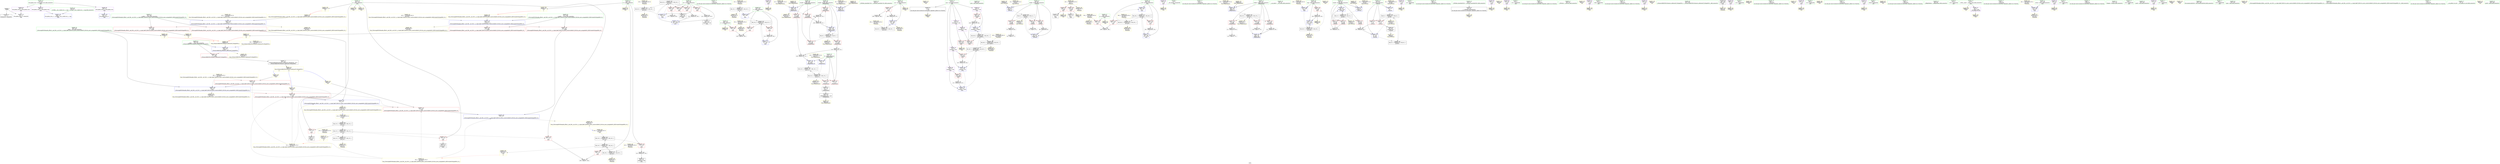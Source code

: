 digraph "SVFG" {
	label="SVFG";

	Node0x563b959c5800 [shape=record,color=grey,label="{NodeID: 0\nNullPtr}"];
	Node0x563b959c5800 -> Node0x563b959e9190[style=solid];
	Node0x563b959c5800 -> Node0x563b959eeab0[style=solid];
	Node0x563b95a0c360 [shape=record,color=yellow,style=double,label="{NodeID: 346\nRETMU(44V_2)\npts\{308 \}\nFun[_ZSt4swapIiENSt9enable_ifIXsr6__and_ISt6__not_ISt15__is_tuple_likeIT_EESt21is_move_constructibleIS3_ESt18is_move_assignableIS3_EEE5valueEvE4typeERS3_SC_]}"];
	Node0x563b959f6620 [shape=record,color=grey,label="{NodeID: 263\n237 = cmp(236, 238, )\n}"];
	Node0x563b959f0270 [shape=record,color=blue,label="{NodeID: 180\n309\<--317\n__tmp\<--\n_ZSt4swapIiENSt9enable_ifIXsr6__and_ISt6__not_ISt15__is_tuple_likeIT_EESt21is_move_constructibleIS3_ESt18is_move_assignableIS3_EEE5valueEvE4typeERS3_SC_\n}"];
	Node0x563b959f0270 -> Node0x563b959ee640[style=dashed];
	Node0x563b959f0270 -> Node0x563b959ee710[style=dashed];
	Node0x563b959f0270 -> Node0x563b95a0c1a0[style=dashed];
	Node0x563b959e74c0 [shape=record,color=purple,label="{NodeID: 97\n346\<--31\nllvm.global_ctors_1\<--llvm.global_ctors\nGlob }"];
	Node0x563b959e74c0 -> Node0x563b959ee9b0[style=solid];
	Node0x563b959e5460 [shape=record,color=green,label="{NodeID: 14\n72\<--1\n\<--dummyObj\nCan only get source location for instruction, argument, global var or function.}"];
	Node0x563b95a01be0 [shape=record,color=black,label="{NodeID: 277\nMR_32V_2 = PHI(MR_32V_4, MR_32V_1, )\npts\{162 \}\n}"];
	Node0x563b95a01be0 -> Node0x563b959ef8b0[style=dashed];
	Node0x563b95a01be0 -> Node0x563b95a0b850[style=dashed];
	Node0x563b959eaed0 [shape=record,color=yellow,style=double,label="{NodeID: 194\nAPARM(284)\nCS[]}"];
	Node0x563b959e8080 [shape=record,color=red,label="{NodeID: 111\n135\<--104\n\<--B.addr\n_Z6BigModxxx\n}"];
	Node0x563b959e8080 -> Node0x563b959f6020[style=solid];
	Node0x563b959e6260 [shape=record,color=green,label="{NodeID: 28\n40\<--41\n_ZNSt8ios_base4InitC1Ev\<--_ZNSt8ios_base4InitC1Ev_field_insensitive\n}"];
	Node0x563b95a065e0 [shape=record,color=black,label="{NodeID: 291\nMR_24V_3 = PHI(MR_24V_5, MR_24V_2, )\npts\{154 \}\n}"];
	Node0x563b95a065e0 -> Node0x563b959ed390[style=dashed];
	Node0x563b95a065e0 -> Node0x563b95a00ce0[style=dashed];
	Node0x563b95a065e0 -> Node0x563b95a048e0[style=dashed];
	Node0x563b95a065e0 -> Node0x563b95a0c5a0[style=dashed];
	Node0x563b959eba30 [shape=record,color=yellow,style=double,label="{NodeID: 208\nAPARM(151)\nCS[]|{<s0>9}}"];
	Node0x563b959eba30:s0 -> Node0x563b959f3ea0[style=solid,color=red];
	Node0x563b959ed530 [shape=record,color=red,label="{NodeID: 125\n185\<--155\n\<--cas\nmain\n}"];
	Node0x563b959ed530 -> Node0x563b959f5ba0[style=solid];
	Node0x563b959ed530 -> Node0x563b959ec020[style=solid];
	Node0x563b959e6ee0 [shape=record,color=green,label="{NodeID: 42\n149\<--150\nn\<--n_field_insensitive\nmain\n}"];
	Node0x563b959e6ee0 -> Node0x563b959ed050[style=solid];
	Node0x563b959e6ee0 -> Node0x563b959eb6f0[style=solid];
	Node0x563b95a093f0 [shape=record,color=yellow,style=double,label="{NodeID: 305\n24V_1 = ENCHI(MR_24V_0)\npts\{154 \}\nFun[main]}"];
	Node0x563b95a093f0 -> Node0x563b95a00ce0[style=dashed];
	Node0x563b959f33f0 [shape=record,color=yellow,style=double,label="{NodeID: 222\nARet(181)\nCS[]}"];
	Node0x563b959ee090 [shape=record,color=red,label="{NodeID: 139\n248\<--247\n\<--arrayidx17\nmain\n}"];
	Node0x563b959ee090 -> Node0x563b959f4820[style=solid];
	Node0x563b959e8b50 [shape=record,color=green,label="{NodeID: 56\n286\<--287\nputs\<--puts_field_insensitive\n}"];
	Node0x563b95a0a0c0 [shape=record,color=yellow,style=double,label="{NodeID: 319\n46V_1 = ENCHI(MR_46V_0)\npts\{310 \}\nFun[_ZSt4swapIiENSt9enable_ifIXsr6__and_ISt6__not_ISt15__is_tuple_likeIT_EESt21is_move_constructibleIS3_ESt18is_move_assignableIS3_EEE5valueEvE4typeERS3_SC_]}"];
	Node0x563b95a0a0c0 -> Node0x563b959ee570[style=dashed];
	Node0x563b95a0a0c0 -> Node0x563b959f0270[style=dashed];
	Node0x563b959f3de0 [shape=record,color=yellow,style=double,label="{NodeID: 236\nFPARM(62)\nFun[_Z3Powxx]}"];
	Node0x563b959f3de0 -> Node0x563b959eec80[style=solid];
	Node0x563b959eec80 [shape=record,color=blue,label="{NodeID: 153\n65\<--62\nP.addr\<--P\n_Z3Powxx\n}"];
	Node0x563b959eec80 -> Node0x563b95a05af0[style=dashed];
	Node0x563b959e97d0 [shape=record,color=black,label="{NodeID: 70\n172\<--169\ncall\<--\nmain\n}"];
	Node0x563b95a0b770 [shape=record,color=yellow,style=double,label="{NodeID: 333\nRETMU(30V_1)\npts\{160 \}\nFun[main]}"];
	Node0x563b959f52a0 [shape=record,color=grey,label="{NodeID: 250\n227 = Binary(226, 187, )\n}"];
	Node0x563b959f52a0 -> Node0x563b959efa50[style=solid];
	Node0x563b959ef7e0 [shape=record,color=blue,label="{NodeID: 167\n155\<--186\ncas\<--dec\nmain\n}"];
	Node0x563b959ef7e0 -> Node0x563b95a011e0[style=dashed];
	Node0x563b959ef7e0 -> Node0x563b95a0b5b0[style=dashed];
	Node0x563b959ea330 [shape=record,color=purple,label="{NodeID: 84\n170\<--11\n\<--.str\nmain\n}"];
	Node0x563b959ea330 -> Node0x563b959eafa0[style=solid];
	Node0x563b959db510 [shape=record,color=green,label="{NodeID: 1\n7\<--1\n__dso_handle\<--dummyObj\nGlob }"];
	Node0x563b95a0c440 [shape=record,color=yellow,style=double,label="{NodeID: 347\nCSMU(22V_3)\npts\{152 \}\nCS[]|{<s0>9}}"];
	Node0x563b95a0c440:s0 -> Node0x563b95a09fe0[style=dashed,color=red];
	Node0x563b959f67a0 [shape=record,color=grey,label="{NodeID: 264\n75 = cmp(74, 76, )\n}"];
	Node0x563b959f0340 [shape=record,color=blue,label="{NodeID: 181\n322\<--321\n\<--\n_ZSt4swapIiENSt9enable_ifIXsr6__and_ISt6__not_ISt15__is_tuple_likeIT_EESt21is_move_constructibleIS3_ESt18is_move_assignableIS3_EEE5valueEvE4typeERS3_SC_\n}"];
	Node0x563b959f0340 -> Node0x563b959ee710[style=dashed];
	Node0x563b959f0340 -> Node0x563b95a0bfb0[style=dashed];
	Node0x563b959e75c0 [shape=record,color=purple,label="{NodeID: 98\n347\<--31\nllvm.global_ctors_2\<--llvm.global_ctors\nGlob }"];
	Node0x563b959e75c0 -> Node0x563b959eeab0[style=solid];
	Node0x563b959e5560 [shape=record,color=green,label="{NodeID: 15\n76\<--1\n\<--dummyObj\nCan only get source location for instruction, argument, global var or function.}"];
	Node0x563b95a020e0 [shape=record,color=black,label="{NodeID: 278\nMR_34V_2 = PHI(MR_34V_4, MR_34V_1, )\npts\{164 \}\n}"];
	Node0x563b95a020e0 -> Node0x563b959efbf0[style=dashed];
	Node0x563b95a020e0 -> Node0x563b95a0b930[style=dashed];
	Node0x563b959eafa0 [shape=record,color=yellow,style=double,label="{NodeID: 195\nAPARM(170)\nCS[]}"];
	Node0x563b959e8150 [shape=record,color=red,label="{NodeID: 112\n117\<--106\n\<--P.addr\n_Z6BigModxxx\n}"];
	Node0x563b959e8150 -> Node0x563b959f6920[style=solid];
	Node0x563b959e6360 [shape=record,color=green,label="{NodeID: 29\n46\<--47\n__cxa_atexit\<--__cxa_atexit_field_insensitive\n}"];
	Node0x563b95a06ae0 [shape=record,color=black,label="{NodeID: 292\nMR_32V_4 = PHI(MR_32V_5, MR_32V_3, )\npts\{162 \}\n}"];
	Node0x563b95a06ae0 -> Node0x563b959ed7a0[style=dashed];
	Node0x563b95a06ae0 -> Node0x563b959ed870[style=dashed];
	Node0x563b95a06ae0 -> Node0x563b959efb20[style=dashed];
	Node0x563b95a06ae0 -> Node0x563b95a01be0[style=dashed];
	Node0x563b959ebb00 [shape=record,color=yellow,style=double,label="{NodeID: 209\nAPARM(153)\nCS[]|{<s0>9}}"];
	Node0x563b959ebb00:s0 -> Node0x563b959f3f60[style=solid,color=red];
	Node0x563b959ed600 [shape=record,color=red,label="{NodeID: 126\n258\<--157\n\<--loop\nmain\n}"];
	Node0x563b959ed600 -> Node0x563b959f6320[style=solid];
	Node0x563b959e6fb0 [shape=record,color=green,label="{NodeID: 43\n151\<--152\na\<--a_field_insensitive\nmain\n}"];
	Node0x563b959e6fb0 -> Node0x563b959ed120[style=solid];
	Node0x563b959e6fb0 -> Node0x563b959ed1f0[style=solid];
	Node0x563b959e6fb0 -> Node0x563b959ed2c0[style=solid];
	Node0x563b959e6fb0 -> Node0x563b959eb890[style=solid];
	Node0x563b959e6fb0 -> Node0x563b959eba30[style=solid];
	Node0x563b959e6fb0 -> Node0x563b959f2f00[style=solid];
	Node0x563b95a094d0 [shape=record,color=yellow,style=double,label="{NodeID: 306\n26V_1 = ENCHI(MR_26V_0)\npts\{156 \}\nFun[main]}"];
	Node0x563b95a094d0 -> Node0x563b95a011e0[style=dashed];
	Node0x563b959f3480 [shape=record,color=yellow,style=double,label="{NodeID: 223\nARet(198)\nCS[]}"];
	Node0x563b959ee160 [shape=record,color=red,label="{NodeID: 140\n276\<--275\n\<--arrayidx31\nmain\n}"];
	Node0x563b959ee160 -> Node0x563b959eae00[style=solid];
	Node0x563b959e8c50 [shape=record,color=green,label="{NodeID: 57\n305\<--306\n__a.addr\<--__a.addr_field_insensitive\n_ZSt4swapIiENSt9enable_ifIXsr6__and_ISt6__not_ISt15__is_tuple_likeIT_EESt21is_move_constructibleIS3_ESt18is_move_assignableIS3_EEE5valueEvE4typeERS3_SC_\n}"];
	Node0x563b959e8c50 -> Node0x563b959ee230[style=solid];
	Node0x563b959e8c50 -> Node0x563b959ee300[style=solid];
	Node0x563b959e8c50 -> Node0x563b959f00d0[style=solid];
	Node0x563b95a0a1a0 [shape=record,color=yellow,style=double,label="{NodeID: 320\n42V_1 = ENCHI(MR_42V_0)\npts\{306 \}\nFun[_ZSt4swapIiENSt9enable_ifIXsr6__and_ISt6__not_ISt15__is_tuple_likeIT_EESt21is_move_constructibleIS3_ESt18is_move_assignableIS3_EEE5valueEvE4typeERS3_SC_]}"];
	Node0x563b95a0a1a0 -> Node0x563b959f00d0[style=dashed];
	Node0x563b959f3ea0 [shape=record,color=yellow,style=double,label="{NodeID: 237\nFPARM(303)\nFun[_ZSt4swapIiENSt9enable_ifIXsr6__and_ISt6__not_ISt15__is_tuple_likeIT_EESt21is_move_constructibleIS3_ESt18is_move_assignableIS3_EEE5valueEvE4typeERS3_SC_]}"];
	Node0x563b959f3ea0 -> Node0x563b959f00d0[style=solid];
	Node0x563b959eed50 [shape=record,color=blue,label="{NodeID: 154\n67\<--72\nR\<--\n_Z3Powxx\n}"];
	Node0x563b959eed50 -> Node0x563b95a05be0[style=dashed];
	Node0x563b959e98a0 [shape=record,color=black,label="{NodeID: 71\n178\<--175\ncall1\<--\nmain\n}"];
	Node0x563b95a0b850 [shape=record,color=yellow,style=double,label="{NodeID: 334\nRETMU(32V_2)\npts\{162 \}\nFun[main]}"];
	Node0x563b959f5420 [shape=record,color=grey,label="{NodeID: 251\n121 = Binary(120, 80, )\n}"];
	Node0x563b959f5420 -> Node0x563b959ebd20[style=solid];
	Node0x563b959ef8b0 [shape=record,color=blue,label="{NodeID: 168\n161\<--168\ni\<--\nmain\n}"];
	Node0x563b959ef8b0 -> Node0x563b95a06ae0[style=dashed];
	Node0x563b959ea400 [shape=record,color=purple,label="{NodeID: 85\n171\<--13\n\<--.str.1\nmain\n}"];
	Node0x563b959ea400 -> Node0x563b959eb070[style=solid];
	Node0x563b959d39d0 [shape=record,color=green,label="{NodeID: 2\n11\<--1\n.str\<--dummyObj\nGlob }"];
	Node0x563b95a0c5a0 [shape=record,color=yellow,style=double,label="{NodeID: 348\nCSMU(24V_3)\npts\{154 \}\nCS[]|{<s0>9}}"];
	Node0x563b95a0c5a0:s0 -> Node0x563b95a09ed0[style=dashed,color=red];
	Node0x563b959f6920 [shape=record,color=grey,label="{NodeID: 265\n118 = cmp(117, 76, )\n}"];
	Node0x563b959f0410 [shape=record,color=blue,label="{NodeID: 182\n326\<--325\n\<--\n_ZSt4swapIiENSt9enable_ifIXsr6__and_ISt6__not_ISt15__is_tuple_likeIT_EESt21is_move_constructibleIS3_ESt18is_move_assignableIS3_EEE5valueEvE4typeERS3_SC_\n}"];
	Node0x563b959f0410 -> Node0x563b95a0c0c0[style=dashed];
	Node0x563b959e76c0 [shape=record,color=red,label="{NodeID: 99\n169\<--15\n\<--stdin\nmain\n}"];
	Node0x563b959e76c0 -> Node0x563b959e97d0[style=solid];
	Node0x563b959e76c0 -> Node0x563b959eb140[style=solid];
	Node0x563b959e5660 [shape=record,color=green,label="{NodeID: 16\n80\<--1\n\<--dummyObj\nCan only get source location for instruction, argument, global var or function.}"];
	Node0x563b95a025e0 [shape=record,color=black,label="{NodeID: 279\nMR_36V_2 = PHI(MR_36V_4, MR_36V_1, )\npts\{166 \}\n}"];
	Node0x563b95a025e0 -> Node0x563b959eff30[style=dashed];
	Node0x563b95a025e0 -> Node0x563b95a0ba10[style=dashed];
	Node0x563b959eb070 [shape=record,color=yellow,style=double,label="{NodeID: 196\nAPARM(171)\nCS[]}"];
	Node0x563b959e8220 [shape=record,color=red,label="{NodeID: 113\n120\<--106\n\<--P.addr\n_Z6BigModxxx\n}"];
	Node0x563b959e8220 -> Node0x563b959f5420[style=solid];
	Node0x563b959e6460 [shape=record,color=green,label="{NodeID: 30\n45\<--51\n_ZNSt8ios_base4InitD1Ev\<--_ZNSt8ios_base4InitD1Ev_field_insensitive\n}"];
	Node0x563b959e6460 -> Node0x563b959e9390[style=solid];
	Node0x563b95a06fe0 [shape=record,color=black,label="{NodeID: 293\nMR_38V_3 = PHI(MR_38V_5, MR_38V_2, )\npts\{100000 \}\n}"];
	Node0x563b95a06fe0 -> Node0x563b959ede20[style=dashed];
	Node0x563b95a06fe0 -> Node0x563b959ef980[style=dashed];
	Node0x563b95a06fe0 -> Node0x563b95a039e0[style=dashed];
	Node0x563b959ebbd0 [shape=record,color=yellow,style=double,label="{NodeID: 210\nAPARM(256)\nCS[]}"];
	Node0x563b959ed6d0 [shape=record,color=red,label="{NodeID: 127\n268\<--159\n\<--q\nmain\n}"];
	Node0x563b959ed6d0 -> Node0x563b959ec320[style=solid];
	Node0x563b959e7080 [shape=record,color=green,label="{NodeID: 44\n153\<--154\nb\<--b_field_insensitive\nmain\n}"];
	Node0x563b959e7080 -> Node0x563b959ed390[style=solid];
	Node0x563b959e7080 -> Node0x563b959ed460[style=solid];
	Node0x563b959e7080 -> Node0x563b959eb960[style=solid];
	Node0x563b959e7080 -> Node0x563b959ebb00[style=solid];
	Node0x563b95a095b0 [shape=record,color=yellow,style=double,label="{NodeID: 307\n28V_1 = ENCHI(MR_28V_0)\npts\{158 \}\nFun[main]}"];
	Node0x563b95a095b0 -> Node0x563b959ef710[style=dashed];
	Node0x563b959f3510 [shape=record,color=yellow,style=double,label="{NodeID: 224\nARet(206)\nCS[]}"];
	Node0x563b959ee230 [shape=record,color=red,label="{NodeID: 141\n313\<--305\n\<--__a.addr\n_ZSt4swapIiENSt9enable_ifIXsr6__and_ISt6__not_ISt15__is_tuple_likeIT_EESt21is_move_constructibleIS3_ESt18is_move_assignableIS3_EEE5valueEvE4typeERS3_SC_\n}"];
	Node0x563b959ee230 -> Node0x563b959f2fd0[style=solid];
	Node0x563b959e8d20 [shape=record,color=green,label="{NodeID: 58\n307\<--308\n__b.addr\<--__b.addr_field_insensitive\n_ZSt4swapIiENSt9enable_ifIXsr6__and_ISt6__not_ISt15__is_tuple_likeIT_EESt21is_move_constructibleIS3_ESt18is_move_assignableIS3_EEE5valueEvE4typeERS3_SC_\n}"];
	Node0x563b959e8d20 -> Node0x563b959ee3d0[style=solid];
	Node0x563b959e8d20 -> Node0x563b959ee4a0[style=solid];
	Node0x563b959e8d20 -> Node0x563b959f01a0[style=solid];
	Node0x563b95a0a280 [shape=record,color=yellow,style=double,label="{NodeID: 321\n44V_1 = ENCHI(MR_44V_0)\npts\{308 \}\nFun[_ZSt4swapIiENSt9enable_ifIXsr6__and_ISt6__not_ISt15__is_tuple_likeIT_EESt21is_move_constructibleIS3_ESt18is_move_assignableIS3_EEE5valueEvE4typeERS3_SC_]}"];
	Node0x563b95a0a280 -> Node0x563b959f01a0[style=dashed];
	Node0x563b959f3f60 [shape=record,color=yellow,style=double,label="{NodeID: 238\nFPARM(304)\nFun[_ZSt4swapIiENSt9enable_ifIXsr6__and_ISt6__not_ISt15__is_tuple_likeIT_EESt21is_move_constructibleIS3_ESt18is_move_assignableIS3_EEE5valueEvE4typeERS3_SC_]}"];
	Node0x563b959f3f60 -> Node0x563b959f01a0[style=solid];
	Node0x563b959eee20 [shape=record,color=blue,label="{NodeID: 155\n67\<--85\nR\<--mul\n_Z3Powxx\n}"];
	Node0x563b959eee20 -> Node0x563b95a03ee0[style=dashed];
	Node0x563b959e9970 [shape=record,color=black,label="{NodeID: 72\n216\<--215\nidxprom\<--\nmain\n}"];
	Node0x563b95a0b930 [shape=record,color=yellow,style=double,label="{NodeID: 335\nRETMU(34V_2)\npts\{164 \}\nFun[main]}"];
	Node0x563b959f55a0 [shape=record,color=grey,label="{NodeID: 252\n89 = Binary(88, 80, )\n}"];
	Node0x563b959f55a0 -> Node0x563b959eeef0[style=solid];
	Node0x563b959ef980 [shape=record,color=blue,label="{NodeID: 169\n217\<--219\narrayidx\<--inc\nmain\n}"];
	Node0x563b959ef980 -> Node0x563b959edef0[style=dashed];
	Node0x563b959ef980 -> Node0x563b959efa50[style=dashed];
	Node0x563b959ea4d0 [shape=record,color=purple,label="{NodeID: 86\n176\<--16\n\<--.str.2\nmain\n}"];
	Node0x563b959ea4d0 -> Node0x563b959eb210[style=solid];
	Node0x563b959d4680 [shape=record,color=green,label="{NodeID: 3\n13\<--1\n.str.1\<--dummyObj\nGlob }"];
	Node0x563b95a0c680 [shape=record,color=yellow,style=double,label="{NodeID: 349\n22V_4 = CSCHI(MR_22V_3)\npts\{152 \}\nCS[]}"];
	Node0x563b95a0c680 -> Node0x563b95a043e0[style=dashed];
	Node0x563b959ebd20 [shape=record,color=grey,label="{NodeID: 266\n122 = cmp(121, 72, )\n}"];
	Node0x563b959f04e0 [shape=record,color=blue,label="{NodeID: 183\n336\<--335\n__t.addr\<--__t\n_ZSt4moveIRiEONSt16remove_referenceIT_E4typeEOS2_\n}"];
	Node0x563b959f04e0 -> Node0x563b959ee7e0[style=dashed];
	Node0x563b959f04e0 -> Node0x563b95a0bbd0[style=dashed];
	Node0x563b959e7790 [shape=record,color=red,label="{NodeID: 100\n175\<--20\n\<--stdout\nmain\n}"];
	Node0x563b959e7790 -> Node0x563b959e98a0[style=solid];
	Node0x563b959e7790 -> Node0x563b959eb3b0[style=solid];
	Node0x563b959e5760 [shape=record,color=green,label="{NodeID: 17\n168\<--1\n\<--dummyObj\nCan only get source location for instruction, argument, global var or function.}"];
	Node0x563b95a02ae0 [shape=record,color=black,label="{NodeID: 280\nMR_38V_2 = PHI(MR_38V_6, MR_38V_1, )\npts\{100000 \}\n}"];
	Node0x563b95a02ae0 -> Node0x563b95a06fe0[style=dashed];
	Node0x563b95a02ae0 -> Node0x563b95a0baf0[style=dashed];
	Node0x563b959eb140 [shape=record,color=yellow,style=double,label="{NodeID: 197\nAPARM(169)\nCS[]}"];
	Node0x563b959e82f0 [shape=record,color=red,label="{NodeID: 114\n131\<--106\n\<--P.addr\n_Z6BigModxxx\n}"];
	Node0x563b959e82f0 -> Node0x563b959f5ea0[style=solid];
	Node0x563b959e6560 [shape=record,color=green,label="{NodeID: 31\n58\<--59\n_Z3Powxx\<--_Z3Powxx_field_insensitive\n}"];
	Node0x563b95a074e0 [shape=record,color=black,label="{NodeID: 294\nMR_10V_3 = PHI(MR_10V_4, MR_10V_2, )\npts\{107 \}\n}"];
	Node0x563b95a074e0 -> Node0x563b959e8150[style=dashed];
	Node0x563b95a074e0 -> Node0x563b959e8220[style=dashed];
	Node0x563b95a074e0 -> Node0x563b959e82f0[style=dashed];
	Node0x563b95a074e0 -> Node0x563b959ef4a0[style=dashed];
	Node0x563b95a074e0 -> Node0x563b95a0ae80[style=dashed];
	Node0x563b959f2c00 [shape=record,color=yellow,style=double,label="{NodeID: 211\nAPARM(159)\nCS[]}"];
	Node0x563b959ed7a0 [shape=record,color=red,label="{NodeID: 128\n201\<--161\n\<--i\nmain\n}"];
	Node0x563b959ed7a0 -> Node0x563b959ec1a0[style=solid];
	Node0x563b959e7150 [shape=record,color=green,label="{NodeID: 45\n155\<--156\ncas\<--cas_field_insensitive\nmain\n}"];
	Node0x563b959e7150 -> Node0x563b959ed530[style=solid];
	Node0x563b959e7150 -> Node0x563b959ef7e0[style=solid];
	Node0x563b959e7150 -> Node0x563b959eb550[style=solid];
	Node0x563b95a09690 [shape=record,color=yellow,style=double,label="{NodeID: 308\n30V_1 = ENCHI(MR_30V_0)\npts\{160 \}\nFun[main]}"];
	Node0x563b95a09690 -> Node0x563b959ed6d0[style=dashed];
	Node0x563b95a09690 -> Node0x563b95a0b770[style=dashed];
	Node0x563b959f35a0 [shape=record,color=yellow,style=double,label="{NodeID: 225\nARet(257)\nCS[]}"];
	Node0x563b959ee300 [shape=record,color=red,label="{NodeID: 142\n322\<--305\n\<--__a.addr\n_ZSt4swapIiENSt9enable_ifIXsr6__and_ISt6__not_ISt15__is_tuple_likeIT_EESt21is_move_constructibleIS3_ESt18is_move_assignableIS3_EEE5valueEvE4typeERS3_SC_\n}"];
	Node0x563b959ee300 -> Node0x563b959f0340[style=solid];
	Node0x563b959e8df0 [shape=record,color=green,label="{NodeID: 59\n309\<--310\n__tmp\<--__tmp_field_insensitive\n_ZSt4swapIiENSt9enable_ifIXsr6__and_ISt6__not_ISt15__is_tuple_likeIT_EESt21is_move_constructibleIS3_ESt18is_move_assignableIS3_EEE5valueEvE4typeERS3_SC_\n}"];
	Node0x563b959e8df0 -> Node0x563b959f0270[style=solid];
	Node0x563b959e8df0 -> Node0x563b959f3170[style=solid];
	Node0x563b95a0a360 [shape=record,color=yellow,style=double,label="{NodeID: 322\nRETMU(8V_3)\npts\{105 \}\nFun[_Z6BigModxxx]}"];
	Node0x563b959f4020 [shape=record,color=yellow,style=double,label="{NodeID: 239\nFRet(100)\nFun[_Z6BigModxxx]}"];
	Node0x563b959eeef0 [shape=record,color=blue,label="{NodeID: 156\n65\<--89\nP.addr\<--div\n_Z3Powxx\n}"];
	Node0x563b959eeef0 -> Node0x563b95a05af0[style=dashed];
	Node0x563b959e9a40 [shape=record,color=black,label="{NodeID: 73\n224\<--223\nidxprom6\<--add\nmain\n}"];
	Node0x563b95a0ba10 [shape=record,color=yellow,style=double,label="{NodeID: 336\nRETMU(36V_2)\npts\{166 \}\nFun[main]}"];
	Node0x563b959f5720 [shape=record,color=grey,label="{NodeID: 253\n93 = Binary(91, 92, )\n}"];
	Node0x563b959f5720 -> Node0x563b959eefc0[style=solid];
	Node0x563b959efa50 [shape=record,color=blue,label="{NodeID: 170\n225\<--227\narrayidx7\<--dec8\nmain\n}"];
	Node0x563b959efa50 -> Node0x563b95a06fe0[style=dashed];
	Node0x563b959ea5a0 [shape=record,color=purple,label="{NodeID: 87\n177\<--18\n\<--.str.3\nmain\n}"];
	Node0x563b959ea5a0 -> Node0x563b959eb2e0[style=solid];
	Node0x563b959d4710 [shape=record,color=green,label="{NodeID: 4\n15\<--1\nstdin\<--dummyObj\nGlob }"];
	Node0x563b95a0c7e0 [shape=record,color=yellow,style=double,label="{NodeID: 350\n24V_4 = CSCHI(MR_24V_3)\npts\{154 \}\nCS[]}"];
	Node0x563b95a0c7e0 -> Node0x563b95a048e0[style=dashed];
	Node0x563b959ebea0 [shape=record,color=grey,label="{NodeID: 267\n81 = cmp(79, 72, )\n}"];
	Node0x563b959f05b0 [shape=record,color=yellow,style=double,label="{NodeID: 184\nAPARM(9)\nCS[]}"];
	Node0x563b959e7860 [shape=record,color=red,label="{NodeID: 101\n84\<--63\n\<--B.addr\n_Z3Powxx\n}"];
	Node0x563b959e7860 -> Node0x563b959f58a0[style=solid];
	Node0x563b959e5860 [shape=record,color=green,label="{NodeID: 18\n187\<--1\n\<--dummyObj\nCan only get source location for instruction, argument, global var or function.}"];
	Node0x563b95a02fe0 [shape=record,color=black,label="{NodeID: 281\nMR_14V_5 = PHI(MR_14V_4, MR_14V_3, )\npts\{111 \}\n}"];
	Node0x563b95a02fe0 -> Node0x563b95a079e0[style=dashed];
	Node0x563b959eb210 [shape=record,color=yellow,style=double,label="{NodeID: 198\nAPARM(176)\nCS[]}"];
	Node0x563b959ecd10 [shape=record,color=red,label="{NodeID: 115\n127\<--108\n\<--M.addr\n_Z6BigModxxx\n}"];
	Node0x563b959ecd10 -> Node0x563b959f61a0[style=solid];
	Node0x563b959e6660 [shape=record,color=green,label="{NodeID: 32\n63\<--64\nB.addr\<--B.addr_field_insensitive\n_Z3Powxx\n}"];
	Node0x563b959e6660 -> Node0x563b959e7860[style=solid];
	Node0x563b959e6660 -> Node0x563b959e7930[style=solid];
	Node0x563b959e6660 -> Node0x563b959e7a00[style=solid];
	Node0x563b959e6660 -> Node0x563b959eebb0[style=solid];
	Node0x563b959e6660 -> Node0x563b959eefc0[style=solid];
	Node0x563b95a079e0 [shape=record,color=black,label="{NodeID: 295\nMR_14V_3 = PHI(MR_14V_5, MR_14V_2, )\npts\{111 \}\n}"];
	Node0x563b95a079e0 -> Node0x563b959eceb0[style=dashed];
	Node0x563b95a079e0 -> Node0x563b959ecf80[style=dashed];
	Node0x563b95a079e0 -> Node0x563b959ef3d0[style=dashed];
	Node0x563b95a079e0 -> Node0x563b95a02fe0[style=dashed];
	Node0x563b95a079e0 -> Node0x563b95a0b040[style=dashed];
	Node0x563b959f2c90 [shape=record,color=yellow,style=double,label="{NodeID: 212\nAPARM(261)\nCS[]}"];
	Node0x563b959ed870 [shape=record,color=red,label="{NodeID: 129\n230\<--161\n\<--i\nmain\n}"];
	Node0x563b959ed870 -> Node0x563b959f5120[style=solid];
	Node0x563b959e7220 [shape=record,color=green,label="{NodeID: 46\n157\<--158\nloop\<--loop_field_insensitive\nmain\n}"];
	Node0x563b959e7220 -> Node0x563b959ed600[style=solid];
	Node0x563b959e7220 -> Node0x563b959ef710[style=solid];
	Node0x563b959e7220 -> Node0x563b959efe60[style=solid];
	Node0x563b95a09770 [shape=record,color=yellow,style=double,label="{NodeID: 309\n32V_1 = ENCHI(MR_32V_0)\npts\{162 \}\nFun[main]}"];
	Node0x563b95a09770 -> Node0x563b95a01be0[style=dashed];
	Node0x563b959f3630 [shape=record,color=yellow,style=double,label="{NodeID: 226\nARet(262)\nCS[]}"];
	Node0x563b959ee3d0 [shape=record,color=red,label="{NodeID: 143\n319\<--307\n\<--__b.addr\n_ZSt4swapIiENSt9enable_ifIXsr6__and_ISt6__not_ISt15__is_tuple_likeIT_EESt21is_move_constructibleIS3_ESt18is_move_assignableIS3_EEE5valueEvE4typeERS3_SC_\n}"];
	Node0x563b959ee3d0 -> Node0x563b959f30a0[style=solid];
	Node0x563b959e8ec0 [shape=record,color=green,label="{NodeID: 60\n315\<--316\n_ZSt4moveIRiEONSt16remove_referenceIT_E4typeEOS2_\<--_ZSt4moveIRiEONSt16remove_referenceIT_E4typeEOS2__field_insensitive\n}"];
	Node0x563b95a0ae80 [shape=record,color=yellow,style=double,label="{NodeID: 323\nRETMU(10V_3)\npts\{107 \}\nFun[_Z6BigModxxx]}"];
	Node0x563b959f44f0 [shape=record,color=yellow,style=double,label="{NodeID: 240\nFRet(146)\nFun[main]}"];
	Node0x563b959eefc0 [shape=record,color=blue,label="{NodeID: 157\n63\<--93\nB.addr\<--mul2\n_Z3Powxx\n}"];
	Node0x563b959eefc0 -> Node0x563b95a04de0[style=dashed];
	Node0x563b959e9b10 [shape=record,color=black,label="{NodeID: 74\n242\<--241\nidxprom14\<--sub\nmain\n}"];
	Node0x563b95a0baf0 [shape=record,color=yellow,style=double,label="{NodeID: 337\nRETMU(38V_2)\npts\{100000 \}\nFun[main]}"];
	Node0x563b959f58a0 [shape=record,color=grey,label="{NodeID: 254\n85 = Binary(83, 84, )\n}"];
	Node0x563b959f58a0 -> Node0x563b959eee20[style=solid];
	Node0x563b959efb20 [shape=record,color=blue,label="{NodeID: 171\n161\<--231\ni\<--inc9\nmain\n}"];
	Node0x563b959efb20 -> Node0x563b95a06ae0[style=dashed];
	Node0x563b959ea670 [shape=record,color=purple,label="{NodeID: 88\n180\<--21\n\<--.str.4\nmain\n}"];
	Node0x563b959ea670 -> Node0x563b959eb480[style=solid];
	Node0x563b959d3c90 [shape=record,color=green,label="{NodeID: 5\n16\<--1\n.str.2\<--dummyObj\nGlob }"];
	Node0x563b959ec020 [shape=record,color=grey,label="{NodeID: 268\n189 = cmp(185, 168, )\n}"];
	Node0x563b959f0680 [shape=record,color=yellow,style=double,label="{NodeID: 185\nAPARM(192)\nCS[]}"];
	Node0x563b959e7930 [shape=record,color=red,label="{NodeID: 102\n91\<--63\n\<--B.addr\n_Z3Powxx\n}"];
	Node0x563b959e7930 -> Node0x563b959f5720[style=solid];
	Node0x563b959e5960 [shape=record,color=green,label="{NodeID: 19\n192\<--1\n\<--dummyObj\nCan only get source location for instruction, argument, global var or function.}"];
	Node0x563b95a034e0 [shape=record,color=black,label="{NodeID: 282\nMR_34V_4 = PHI(MR_34V_5, MR_34V_3, )\npts\{164 \}\n}"];
	Node0x563b95a034e0 -> Node0x563b959ed940[style=dashed];
	Node0x563b95a034e0 -> Node0x563b959eda10[style=dashed];
	Node0x563b95a034e0 -> Node0x563b959edae0[style=dashed];
	Node0x563b95a034e0 -> Node0x563b959edbb0[style=dashed];
	Node0x563b95a034e0 -> Node0x563b959efd90[style=dashed];
	Node0x563b95a034e0 -> Node0x563b95a020e0[style=dashed];
	Node0x563b959eb2e0 [shape=record,color=yellow,style=double,label="{NodeID: 199\nAPARM(177)\nCS[]}"];
	Node0x563b959ecde0 [shape=record,color=red,label="{NodeID: 116\n137\<--108\n\<--M.addr\n_Z6BigModxxx\n}"];
	Node0x563b959ecde0 -> Node0x563b959f64a0[style=solid];
	Node0x563b959e6730 [shape=record,color=green,label="{NodeID: 33\n65\<--66\nP.addr\<--P.addr_field_insensitive\n_Z3Powxx\n}"];
	Node0x563b959e6730 -> Node0x563b959e7ad0[style=solid];
	Node0x563b959e6730 -> Node0x563b959e7ba0[style=solid];
	Node0x563b959e6730 -> Node0x563b959e7c70[style=solid];
	Node0x563b959e6730 -> Node0x563b959eec80[style=solid];
	Node0x563b959e6730 -> Node0x563b959eeef0[style=solid];
	Node0x563b95a07ee0 [shape=record,color=black,label="{NodeID: 296\nMR_8V_3 = PHI(MR_8V_4, MR_8V_2, )\npts\{105 \}\n}"];
	Node0x563b95a07ee0 -> Node0x563b959e7ee0[style=dashed];
	Node0x563b95a07ee0 -> Node0x563b959e7fb0[style=dashed];
	Node0x563b95a07ee0 -> Node0x563b959e8080[style=dashed];
	Node0x563b95a07ee0 -> Node0x563b959ef570[style=dashed];
	Node0x563b95a07ee0 -> Node0x563b95a0a360[style=dashed];
	Node0x563b959f2d60 [shape=record,color=yellow,style=double,label="{NodeID: 213\nAPARM(259)\nCS[]}"];
	Node0x563b959ed940 [shape=record,color=red,label="{NodeID: 130\n236\<--163\n\<--i10\nmain\n}"];
	Node0x563b959ed940 -> Node0x563b959f6620[style=solid];
	Node0x563b959e72f0 [shape=record,color=green,label="{NodeID: 47\n159\<--160\nq\<--q_field_insensitive\nmain\n}"];
	Node0x563b959e72f0 -> Node0x563b959ed6d0[style=solid];
	Node0x563b959e72f0 -> Node0x563b959f2c00[style=solid];
	Node0x563b95a09850 [shape=record,color=yellow,style=double,label="{NodeID: 310\n34V_1 = ENCHI(MR_34V_0)\npts\{164 \}\nFun[main]}"];
	Node0x563b95a09850 -> Node0x563b95a020e0[style=dashed];
	Node0x563b959f36c0 [shape=record,color=yellow,style=double,label="{NodeID: 227\nARet(272)\nCS[]}"];
	Node0x563b959ee4a0 [shape=record,color=red,label="{NodeID: 144\n326\<--307\n\<--__b.addr\n_ZSt4swapIiENSt9enable_ifIXsr6__and_ISt6__not_ISt15__is_tuple_likeIT_EESt21is_move_constructibleIS3_ESt18is_move_assignableIS3_EEE5valueEvE4typeERS3_SC_\n}"];
	Node0x563b959ee4a0 -> Node0x563b959f0410[style=solid];
	Node0x563b959e8fc0 [shape=record,color=green,label="{NodeID: 61\n336\<--337\n__t.addr\<--__t.addr_field_insensitive\n_ZSt4moveIRiEONSt16remove_referenceIT_E4typeEOS2_\n}"];
	Node0x563b959e8fc0 -> Node0x563b959ee7e0[style=solid];
	Node0x563b959e8fc0 -> Node0x563b959f04e0[style=solid];
	Node0x563b95a0af60 [shape=record,color=yellow,style=double,label="{NodeID: 324\nRETMU(12V_2)\npts\{109 \}\nFun[_Z6BigModxxx]}"];
	Node0x563b959f4610 [shape=record,color=yellow,style=double,label="{NodeID: 241\nFRet(334)\nFun[_ZSt4moveIRiEONSt16remove_referenceIT_E4typeEOS2_]|{<s0>15|<s1>16|<s2>17}}"];
	Node0x563b959f4610:s0 -> Node0x563b959f3750[style=solid,color=blue];
	Node0x563b959f4610:s1 -> Node0x563b959f37e0[style=solid,color=blue];
	Node0x563b959f4610:s2 -> Node0x563b959f3870[style=solid,color=blue];
	Node0x563b959ef090 [shape=record,color=blue,label="{NodeID: 158\n104\<--101\nB.addr\<--B\n_Z6BigModxxx\n}"];
	Node0x563b959ef090 -> Node0x563b95a07ee0[style=dashed];
	Node0x563b959e9be0 [shape=record,color=black,label="{NodeID: 75\n246\<--245\nidxprom16\<--\nmain\n}"];
	Node0x563b95a0bbd0 [shape=record,color=yellow,style=double,label="{NodeID: 338\nRETMU(48V_2)\npts\{337 \}\nFun[_ZSt4moveIRiEONSt16remove_referenceIT_E4typeEOS2_]}"];
	Node0x563b959f5a20 [shape=record,color=grey,label="{NodeID: 255\n126 = Binary(124, 125, )\n}"];
	Node0x563b959f5a20 -> Node0x563b959f61a0[style=solid];
	Node0x563b959efbf0 [shape=record,color=blue,label="{NodeID: 172\n163\<--220\ni10\<--\nmain\n}"];
	Node0x563b959efbf0 -> Node0x563b95a034e0[style=dashed];
	Node0x563b959ea740 [shape=record,color=purple,label="{NodeID: 89\n197\<--21\n\<--.str.4\nmain\n}"];
	Node0x563b959ea740 -> Node0x563b959eb620[style=solid];
	Node0x563b959d3d20 [shape=record,color=green,label="{NodeID: 6\n18\<--1\n.str.3\<--dummyObj\nGlob }"];
	Node0x563b959ec1a0 [shape=record,color=grey,label="{NodeID: 269\n203 = cmp(201, 202, )\n}"];
	Node0x563b959f0750 [shape=record,color=yellow,style=double,label="{NodeID: 186\nAPARM(193)\nCS[]}"];
	Node0x563b959e7a00 [shape=record,color=red,label="{NodeID: 103\n92\<--63\n\<--B.addr\n_Z3Powxx\n}"];
	Node0x563b959e7a00 -> Node0x563b959f5720[style=solid];
	Node0x563b959e5a60 [shape=record,color=green,label="{NodeID: 20\n193\<--1\n\<--dummyObj\nCan only get source location for instruction, argument, global var or function.}"];
	Node0x563b95a039e0 [shape=record,color=black,label="{NodeID: 283\nMR_38V_6 = PHI(MR_38V_7, MR_38V_3, )\npts\{100000 \}\n}"];
	Node0x563b95a039e0 -> Node0x563b959edfc0[style=dashed];
	Node0x563b95a039e0 -> Node0x563b959ee090[style=dashed];
	Node0x563b95a039e0 -> Node0x563b959ee160[style=dashed];
	Node0x563b95a039e0 -> Node0x563b959efcc0[style=dashed];
	Node0x563b95a039e0 -> Node0x563b95a02ae0[style=dashed];
	Node0x563b959eb3b0 [shape=record,color=yellow,style=double,label="{NodeID: 200\nAPARM(175)\nCS[]}"];
	Node0x563b959eceb0 [shape=record,color=red,label="{NodeID: 117\n124\<--110\n\<--R\n_Z6BigModxxx\n}"];
	Node0x563b959eceb0 -> Node0x563b959f5a20[style=solid];
	Node0x563b959e6800 [shape=record,color=green,label="{NodeID: 34\n67\<--68\nR\<--R_field_insensitive\n_Z3Powxx\n}"];
	Node0x563b959e6800 -> Node0x563b959e7d40[style=solid];
	Node0x563b959e6800 -> Node0x563b959e7e10[style=solid];
	Node0x563b959e6800 -> Node0x563b959eed50[style=solid];
	Node0x563b959e6800 -> Node0x563b959eee20[style=solid];
	Node0x563b9580bfa0 [shape=record,color=yellow,style=double,label="{NodeID: 297\n8V_1 = ENCHI(MR_8V_0)\npts\{105 \}\nFun[_Z6BigModxxx]}"];
	Node0x563b9580bfa0 -> Node0x563b959ef090[style=dashed];
	Node0x563b959f2e30 [shape=record,color=yellow,style=double,label="{NodeID: 214\nAPARM(271)\nCS[]}"];
	Node0x563b959eda10 [shape=record,color=red,label="{NodeID: 131\n240\<--163\n\<--i10\nmain\n}"];
	Node0x563b959eda10 -> Node0x563b959f4ca0[style=solid];
	Node0x563b959e83e0 [shape=record,color=green,label="{NodeID: 48\n161\<--162\ni\<--i_field_insensitive\nmain\n}"];
	Node0x563b959e83e0 -> Node0x563b959ed7a0[style=solid];
	Node0x563b959e83e0 -> Node0x563b959ed870[style=solid];
	Node0x563b959e83e0 -> Node0x563b959ef8b0[style=solid];
	Node0x563b959e83e0 -> Node0x563b959efb20[style=solid];
	Node0x563b95a09930 [shape=record,color=yellow,style=double,label="{NodeID: 311\n36V_1 = ENCHI(MR_36V_0)\npts\{166 \}\nFun[main]}"];
	Node0x563b95a09930 -> Node0x563b95a025e0[style=dashed];
	Node0x563b959f3750 [shape=record,color=yellow,style=double,label="{NodeID: 228\nARet(314)\nCS[]}"];
	Node0x563b959f3750 -> Node0x563b959ee570[style=solid];
	Node0x563b959ee570 [shape=record,color=red,label="{NodeID: 145\n317\<--314\n\<--call\n_ZSt4swapIiENSt9enable_ifIXsr6__and_ISt6__not_ISt15__is_tuple_likeIT_EESt21is_move_constructibleIS3_ESt18is_move_assignableIS3_EEE5valueEvE4typeERS3_SC_\n}"];
	Node0x563b959ee570 -> Node0x563b959f0270[style=solid];
	Node0x563b959e9090 [shape=record,color=green,label="{NodeID: 62\n33\<--341\n_GLOBAL__sub_I_shakil.sust_1_1.cpp\<--_GLOBAL__sub_I_shakil.sust_1_1.cpp_field_insensitive\n}"];
	Node0x563b959e9090 -> Node0x563b959ee9b0[style=solid];
	Node0x563b95a0b040 [shape=record,color=yellow,style=double,label="{NodeID: 325\nRETMU(14V_3)\npts\{111 \}\nFun[_Z6BigModxxx]}"];
	Node0x563b959f4760 [shape=record,color=yellow,style=double,label="{NodeID: 242\nFRet(60)\nFun[_Z3Powxx]}"];
	Node0x563b959ef160 [shape=record,color=blue,label="{NodeID: 159\n106\<--102\nP.addr\<--P\n_Z6BigModxxx\n}"];
	Node0x563b959ef160 -> Node0x563b95a074e0[style=dashed];
	Node0x563b959e9cb0 [shape=record,color=black,label="{NodeID: 76\n274\<--273\nidxprom30\<--\nmain\n}"];
	Node0x563b95a0bce0 [shape=record,color=yellow,style=double,label="{NodeID: 339\nRETMU(2V_3)\npts\{64 \}\nFun[_Z3Powxx]}"];
	Node0x563b959f5ba0 [shape=record,color=grey,label="{NodeID: 256\n186 = Binary(185, 187, )\n}"];
	Node0x563b959f5ba0 -> Node0x563b959ef7e0[style=solid];
	Node0x563b959efcc0 [shape=record,color=blue,label="{NodeID: 173\n247\<--249\narrayidx17\<--add18\nmain\n}"];
	Node0x563b959efcc0 -> Node0x563b95a039e0[style=dashed];
	Node0x563b959ea810 [shape=record,color=purple,label="{NodeID: 90\n256\<--21\n\<--.str.4\nmain\n}"];
	Node0x563b959ea810 -> Node0x563b959ebbd0[style=solid];
	Node0x563b959d3db0 [shape=record,color=green,label="{NodeID: 7\n20\<--1\nstdout\<--dummyObj\nGlob }"];
	Node0x563b959ec320 [shape=record,color=grey,label="{NodeID: 270\n269 = cmp(267, 268, )\n}"];
	Node0x563b959f0820 [shape=record,color=yellow,style=double,label="{NodeID: 187\nAPARM(194)\nCS[]}"];
	Node0x563b959e7ad0 [shape=record,color=red,label="{NodeID: 104\n74\<--65\n\<--P.addr\n_Z3Powxx\n}"];
	Node0x563b959e7ad0 -> Node0x563b959f67a0[style=solid];
	Node0x563b959e5b60 [shape=record,color=green,label="{NodeID: 21\n194\<--1\n\<--dummyObj\nCan only get source location for instruction, argument, global var or function.}"];
	Node0x563b95a03ee0 [shape=record,color=black,label="{NodeID: 284\nMR_6V_5 = PHI(MR_6V_4, MR_6V_3, )\npts\{68 \}\n}"];
	Node0x563b95a03ee0 -> Node0x563b95a05be0[style=dashed];
	Node0x563b959eb480 [shape=record,color=yellow,style=double,label="{NodeID: 201\nAPARM(180)\nCS[]}"];
	Node0x563b959ecf80 [shape=record,color=red,label="{NodeID: 118\n141\<--110\n\<--R\n_Z6BigModxxx\n}"];
	Node0x563b959ecf80 -> Node0x563b959e9560[style=solid];
	Node0x563b959e68d0 [shape=record,color=green,label="{NodeID: 35\n98\<--99\n_Z6BigModxxx\<--_Z6BigModxxx_field_insensitive\n}"];
	Node0x563b95884790 [shape=record,color=yellow,style=double,label="{NodeID: 298\n10V_1 = ENCHI(MR_10V_0)\npts\{107 \}\nFun[_Z6BigModxxx]}"];
	Node0x563b95884790 -> Node0x563b959ef160[style=dashed];
	Node0x563b959f2f00 [shape=record,color=yellow,style=double,label="{NodeID: 215\nAPARM(151)\nCS[]}"];
	Node0x563b959edae0 [shape=record,color=red,label="{NodeID: 132\n245\<--163\n\<--i10\nmain\n}"];
	Node0x563b959edae0 -> Node0x563b959e9be0[style=solid];
	Node0x563b959e84b0 [shape=record,color=green,label="{NodeID: 49\n163\<--164\ni10\<--i10_field_insensitive\nmain\n}"];
	Node0x563b959e84b0 -> Node0x563b959ed940[style=solid];
	Node0x563b959e84b0 -> Node0x563b959eda10[style=solid];
	Node0x563b959e84b0 -> Node0x563b959edae0[style=solid];
	Node0x563b959e84b0 -> Node0x563b959edbb0[style=solid];
	Node0x563b959e84b0 -> Node0x563b959efbf0[style=solid];
	Node0x563b959e84b0 -> Node0x563b959efd90[style=solid];
	Node0x563b95a09a10 [shape=record,color=yellow,style=double,label="{NodeID: 312\n38V_1 = ENCHI(MR_38V_0)\npts\{100000 \}\nFun[main]}"];
	Node0x563b95a09a10 -> Node0x563b95a02ae0[style=dashed];
	Node0x563b959f37e0 [shape=record,color=yellow,style=double,label="{NodeID: 229\nARet(320)\nCS[]}"];
	Node0x563b959f37e0 -> Node0x563b959ee640[style=solid];
	Node0x563b959ee640 [shape=record,color=red,label="{NodeID: 146\n321\<--320\n\<--call1\n_ZSt4swapIiENSt9enable_ifIXsr6__and_ISt6__not_ISt15__is_tuple_likeIT_EESt21is_move_constructibleIS3_ESt18is_move_assignableIS3_EEE5valueEvE4typeERS3_SC_\n}"];
	Node0x563b959ee640 -> Node0x563b959f0340[style=solid];
	Node0x563b959e9190 [shape=record,color=black,label="{NodeID: 63\n2\<--3\ndummyVal\<--dummyVal\n}"];
	Node0x563b95a0b120 [shape=record,color=yellow,style=double,label="{NodeID: 326\nRETMU(16V_1)\npts\{1 \}\nFun[main]}"];
	Node0x563b959f4820 [shape=record,color=grey,label="{NodeID: 243\n249 = Binary(248, 244, )\n}"];
	Node0x563b959f4820 -> Node0x563b959efcc0[style=solid];
	Node0x563b959ef230 [shape=record,color=blue,label="{NodeID: 160\n108\<--103\nM.addr\<--M\n_Z6BigModxxx\n}"];
	Node0x563b959ef230 -> Node0x563b959ecd10[style=dashed];
	Node0x563b959ef230 -> Node0x563b959ecde0[style=dashed];
	Node0x563b959ef230 -> Node0x563b95a0af60[style=dashed];
	Node0x563b959e9d80 [shape=record,color=black,label="{NodeID: 77\n334\<--339\n_ZSt4moveIRiEONSt16remove_referenceIT_E4typeEOS2__ret\<--\n_ZSt4moveIRiEONSt16remove_referenceIT_E4typeEOS2_\n}"];
	Node0x563b959e9d80 -> Node0x563b959f4610[style=solid];
	Node0x563b95a0bdf0 [shape=record,color=yellow,style=double,label="{NodeID: 340\nRETMU(4V_3)\npts\{66 \}\nFun[_Z3Powxx]}"];
	Node0x563b959f5d20 [shape=record,color=grey,label="{NodeID: 257\n281 = Binary(280, 220, )\n}"];
	Node0x563b959f5d20 -> Node0x563b959f0000[style=solid];
	Node0x563b959efd90 [shape=record,color=blue,label="{NodeID: 174\n163\<--253\ni10\<--inc20\nmain\n}"];
	Node0x563b959efd90 -> Node0x563b95a034e0[style=dashed];
	Node0x563b959ea8e0 [shape=record,color=purple,label="{NodeID: 91\n271\<--21\n\<--.str.4\nmain\n}"];
	Node0x563b959ea8e0 -> Node0x563b959f2e30[style=solid];
	Node0x563b959d3e40 [shape=record,color=green,label="{NodeID: 8\n21\<--1\n.str.4\<--dummyObj\nGlob }"];
	Node0x563b959ec4a0 [shape=record,color=grey,label="{NodeID: 271\n209 = cmp(207, 208, )\n}"];
	Node0x563b959f08f0 [shape=record,color=yellow,style=double,label="{NodeID: 188\nAPARM(4)\nCS[]}"];
	Node0x563b959e7ba0 [shape=record,color=red,label="{NodeID: 105\n78\<--65\n\<--P.addr\n_Z3Powxx\n}"];
	Node0x563b959e7ba0 -> Node0x563b959f4e20[style=solid];
	Node0x563b959e5c60 [shape=record,color=green,label="{NodeID: 22\n220\<--1\n\<--dummyObj\nCan only get source location for instruction, argument, global var or function.}"];
	Node0x563b95a043e0 [shape=record,color=black,label="{NodeID: 285\nMR_22V_5 = PHI(MR_22V_4, MR_22V_3, )\npts\{152 \}\n}"];
	Node0x563b95a043e0 -> Node0x563b959ed1f0[style=dashed];
	Node0x563b95a043e0 -> Node0x563b95a060e0[style=dashed];
	Node0x563b959eb550 [shape=record,color=yellow,style=double,label="{NodeID: 202\nAPARM(155)\nCS[]}"];
	Node0x563b959ed050 [shape=record,color=red,label="{NodeID: 119\n202\<--149\n\<--n\nmain\n}"];
	Node0x563b959ed050 -> Node0x563b959ec1a0[style=solid];
	Node0x563b959e69d0 [shape=record,color=green,label="{NodeID: 36\n104\<--105\nB.addr\<--B.addr_field_insensitive\n_Z6BigModxxx\n}"];
	Node0x563b959e69d0 -> Node0x563b959e7ee0[style=solid];
	Node0x563b959e69d0 -> Node0x563b959e7fb0[style=solid];
	Node0x563b959e69d0 -> Node0x563b959e8080[style=solid];
	Node0x563b959e69d0 -> Node0x563b959ef090[style=solid];
	Node0x563b959e69d0 -> Node0x563b959ef570[style=solid];
	Node0x563b95a08e80 [shape=record,color=yellow,style=double,label="{NodeID: 299\n12V_1 = ENCHI(MR_12V_0)\npts\{109 \}\nFun[_Z6BigModxxx]}"];
	Node0x563b95a08e80 -> Node0x563b959ef230[style=dashed];
	Node0x563b959f2fd0 [shape=record,color=yellow,style=double,label="{NodeID: 216\nAPARM(313)\nCS[]|{<s0>15}}"];
	Node0x563b959f2fd0:s0 -> Node0x563b959f3bd0[style=solid,color=red];
	Node0x563b959edbb0 [shape=record,color=red,label="{NodeID: 133\n252\<--163\n\<--i10\nmain\n}"];
	Node0x563b959edbb0 -> Node0x563b959f49a0[style=solid];
	Node0x563b959e8580 [shape=record,color=green,label="{NodeID: 50\n165\<--166\ni25\<--i25_field_insensitive\nmain\n}"];
	Node0x563b959e8580 -> Node0x563b959edc80[style=solid];
	Node0x563b959e8580 -> Node0x563b959edd50[style=solid];
	Node0x563b959e8580 -> Node0x563b959eff30[style=solid];
	Node0x563b959e8580 -> Node0x563b959f0000[style=solid];
	Node0x563b95a09af0 [shape=record,color=yellow,style=double,label="{NodeID: 313\n48V_1 = ENCHI(MR_48V_0)\npts\{337 \}\nFun[_ZSt4moveIRiEONSt16remove_referenceIT_E4typeEOS2_]}"];
	Node0x563b95a09af0 -> Node0x563b959f04e0[style=dashed];
	Node0x563b959f3870 [shape=record,color=yellow,style=double,label="{NodeID: 230\nARet(324)\nCS[]}"];
	Node0x563b959f3870 -> Node0x563b959ee710[style=solid];
	Node0x563b959ee710 [shape=record,color=red,label="{NodeID: 147\n325\<--324\n\<--call2\n_ZSt4swapIiENSt9enable_ifIXsr6__and_ISt6__not_ISt15__is_tuple_likeIT_EESt21is_move_constructibleIS3_ESt18is_move_assignableIS3_EEE5valueEvE4typeERS3_SC_\n}"];
	Node0x563b959ee710 -> Node0x563b959f0410[style=solid];
	Node0x563b959e9290 [shape=record,color=black,label="{NodeID: 64\n9\<--8\n\<--sum\nCan only get source location for instruction, argument, global var or function.}"];
	Node0x563b959e9290 -> Node0x563b959f05b0[style=solid];
	Node0x563b95a0b230 [shape=record,color=yellow,style=double,label="{NodeID: 327\nRETMU(18V_2)\npts\{148 \}\nFun[main]}"];
	Node0x563b959f49a0 [shape=record,color=grey,label="{NodeID: 244\n253 = Binary(252, 220, )\n}"];
	Node0x563b959f49a0 -> Node0x563b959efd90[style=solid];
	Node0x563b959ef300 [shape=record,color=blue,label="{NodeID: 161\n110\<--72\nR\<--\n_Z6BigModxxx\n}"];
	Node0x563b959ef300 -> Node0x563b95a079e0[style=dashed];
	Node0x563b959e9e50 [shape=record,color=purple,label="{NodeID: 78\n42\<--4\n\<--_ZStL8__ioinit\n__cxx_global_var_init\n}"];
	Node0x563b959e9e50 -> Node0x563b959f0a90[style=solid];
	Node0x563b95a0bed0 [shape=record,color=yellow,style=double,label="{NodeID: 341\nRETMU(6V_3)\npts\{68 \}\nFun[_Z3Powxx]}"];
	Node0x563b959f5ea0 [shape=record,color=grey,label="{NodeID: 258\n132 = Binary(131, 80, )\n}"];
	Node0x563b959f5ea0 -> Node0x563b959ef4a0[style=solid];
	Node0x563b959efe60 [shape=record,color=blue,label="{NodeID: 175\n157\<--259\nloop\<--inc23\nmain\n}"];
	Node0x563b959efe60 -> Node0x563b95a016e0[style=dashed];
	Node0x563b959ea9b0 [shape=record,color=purple,label="{NodeID: 92\n205\<--23\n\<--.str.5\nmain\n}"];
	Node0x563b959ea9b0 -> Node0x563b959eb7c0[style=solid];
	Node0x563b959e4fe0 [shape=record,color=green,label="{NodeID: 9\n23\<--1\n.str.5\<--dummyObj\nGlob }"];
	Node0x563b95a002e0 [shape=record,color=black,label="{NodeID: 272\nMR_36V_4 = PHI(MR_36V_5, MR_36V_3, )\npts\{166 \}\n}"];
	Node0x563b95a002e0 -> Node0x563b959edc80[style=dashed];
	Node0x563b95a002e0 -> Node0x563b959edd50[style=dashed];
	Node0x563b95a002e0 -> Node0x563b959f0000[style=dashed];
	Node0x563b95a002e0 -> Node0x563b95a025e0[style=dashed];
	Node0x563b959f09c0 [shape=record,color=yellow,style=double,label="{NodeID: 189\nAPARM(44)\nCS[]}"];
	Node0x563b959e7c70 [shape=record,color=red,label="{NodeID: 106\n88\<--65\n\<--P.addr\n_Z3Powxx\n}"];
	Node0x563b959e7c70 -> Node0x563b959f55a0[style=solid];
	Node0x563b959e5d60 [shape=record,color=green,label="{NodeID: 23\n238\<--1\n\<--dummyObj\nCan only get source location for instruction, argument, global var or function.}"];
	Node0x563b95a048e0 [shape=record,color=black,label="{NodeID: 286\nMR_24V_5 = PHI(MR_24V_4, MR_24V_3, )\npts\{154 \}\n}"];
	Node0x563b95a048e0 -> Node0x563b959ed460[style=dashed];
	Node0x563b95a048e0 -> Node0x563b95a065e0[style=dashed];
	Node0x563b959eb620 [shape=record,color=yellow,style=double,label="{NodeID: 203\nAPARM(197)\nCS[]}"];
	Node0x563b959ed120 [shape=record,color=red,label="{NodeID: 120\n207\<--151\n\<--a\nmain\n}"];
	Node0x563b959ed120 -> Node0x563b959ec4a0[style=solid];
	Node0x563b959e6aa0 [shape=record,color=green,label="{NodeID: 37\n106\<--107\nP.addr\<--P.addr_field_insensitive\n_Z6BigModxxx\n}"];
	Node0x563b959e6aa0 -> Node0x563b959e8150[style=solid];
	Node0x563b959e6aa0 -> Node0x563b959e8220[style=solid];
	Node0x563b959e6aa0 -> Node0x563b959e82f0[style=solid];
	Node0x563b959e6aa0 -> Node0x563b959ef160[style=solid];
	Node0x563b959e6aa0 -> Node0x563b959ef4a0[style=solid];
	Node0x563b95a08f60 [shape=record,color=yellow,style=double,label="{NodeID: 300\n14V_1 = ENCHI(MR_14V_0)\npts\{111 \}\nFun[_Z6BigModxxx]}"];
	Node0x563b95a08f60 -> Node0x563b959ef300[style=dashed];
	Node0x563b959f30a0 [shape=record,color=yellow,style=double,label="{NodeID: 217\nAPARM(319)\nCS[]|{<s0>16}}"];
	Node0x563b959f30a0:s0 -> Node0x563b959f3bd0[style=solid,color=red];
	Node0x563b959edc80 [shape=record,color=red,label="{NodeID: 134\n267\<--165\n\<--i25\nmain\n}"];
	Node0x563b959edc80 -> Node0x563b959ec320[style=solid];
	Node0x563b959e8650 [shape=record,color=green,label="{NodeID: 51\n173\<--174\nfreopen\<--freopen_field_insensitive\n}"];
	Node0x563b95a09c00 [shape=record,color=yellow,style=double,label="{NodeID: 314\n2V_1 = ENCHI(MR_2V_0)\npts\{64 \}\nFun[_Z3Powxx]}"];
	Node0x563b95a09c00 -> Node0x563b959eebb0[style=dashed];
	Node0x563b959f3900 [shape=record,color=yellow,style=double,label="{NodeID: 231\nFPARM(101)\nFun[_Z6BigModxxx]}"];
	Node0x563b959f3900 -> Node0x563b959ef090[style=solid];
	Node0x563b959ee7e0 [shape=record,color=red,label="{NodeID: 148\n339\<--336\n\<--__t.addr\n_ZSt4moveIRiEONSt16remove_referenceIT_E4typeEOS2_\n}"];
	Node0x563b959ee7e0 -> Node0x563b959e9d80[style=solid];
	Node0x563b959e9390 [shape=record,color=black,label="{NodeID: 65\n44\<--45\n\<--_ZNSt8ios_base4InitD1Ev\nCan only get source location for instruction, argument, global var or function.}"];
	Node0x563b959e9390 -> Node0x563b959f09c0[style=solid];
	Node0x563b95a0b310 [shape=record,color=yellow,style=double,label="{NodeID: 328\nRETMU(20V_1)\npts\{150 \}\nFun[main]}"];
	Node0x563b959f4b20 [shape=record,color=grey,label="{NodeID: 245\n219 = Binary(218, 220, )\n}"];
	Node0x563b959f4b20 -> Node0x563b959ef980[style=solid];
	Node0x563b959ef3d0 [shape=record,color=blue,label="{NodeID: 162\n110\<--128\nR\<--rem2\n_Z6BigModxxx\n}"];
	Node0x563b959ef3d0 -> Node0x563b95a02fe0[style=dashed];
	Node0x563b959e9f20 [shape=record,color=purple,label="{NodeID: 79\n217\<--8\narrayidx\<--sum\nmain\n}"];
	Node0x563b959e9f20 -> Node0x563b959ede20[style=solid];
	Node0x563b959e9f20 -> Node0x563b959ef980[style=solid];
	Node0x563b95a0bfb0 [shape=record,color=yellow,style=double,label="{NodeID: 342\nRETMU(22V_2)\npts\{152 \}\nFun[_ZSt4swapIiENSt9enable_ifIXsr6__and_ISt6__not_ISt15__is_tuple_likeIT_EESt21is_move_constructibleIS3_ESt18is_move_assignableIS3_EEE5valueEvE4typeERS3_SC_]|{<s0>9}}"];
	Node0x563b95a0bfb0:s0 -> Node0x563b95a0c680[style=dashed,color=blue];
	Node0x563b959f6020 [shape=record,color=grey,label="{NodeID: 259\n136 = Binary(134, 135, )\n}"];
	Node0x563b959f6020 -> Node0x563b959f64a0[style=solid];
	Node0x563b959eff30 [shape=record,color=blue,label="{NodeID: 176\n165\<--168\ni25\<--\nmain\n}"];
	Node0x563b959eff30 -> Node0x563b95a002e0[style=dashed];
	Node0x563b959eaa80 [shape=record,color=purple,label="{NodeID: 93\n261\<--25\n\<--.str.6\nmain\n}"];
	Node0x563b959eaa80 -> Node0x563b959f2c90[style=solid];
	Node0x563b959e50a0 [shape=record,color=green,label="{NodeID: 10\n25\<--1\n.str.6\<--dummyObj\nGlob }"];
	Node0x563b95a007e0 [shape=record,color=black,label="{NodeID: 273\nMR_22V_2 = PHI(MR_22V_3, MR_22V_1, )\npts\{152 \}\n}"];
	Node0x563b95a007e0 -> Node0x563b95a060e0[style=dashed];
	Node0x563b95a007e0 -> Node0x563b95a0b3f0[style=dashed];
	Node0x563b959f0a90 [shape=record,color=yellow,style=double,label="{NodeID: 190\nAPARM(42)\nCS[]}"];
	Node0x563b959e7d40 [shape=record,color=red,label="{NodeID: 107\n83\<--67\n\<--R\n_Z3Powxx\n}"];
	Node0x563b959e7d40 -> Node0x563b959f58a0[style=solid];
	Node0x563b959e5e60 [shape=record,color=green,label="{NodeID: 24\n4\<--6\n_ZStL8__ioinit\<--_ZStL8__ioinit_field_insensitive\nGlob }"];
	Node0x563b959e5e60 -> Node0x563b959e9e50[style=solid];
	Node0x563b959e5e60 -> Node0x563b959f08f0[style=solid];
	Node0x563b95a04de0 [shape=record,color=black,label="{NodeID: 287\nMR_2V_3 = PHI(MR_2V_4, MR_2V_2, )\npts\{64 \}\n}"];
	Node0x563b95a04de0 -> Node0x563b959e7860[style=dashed];
	Node0x563b95a04de0 -> Node0x563b959e7930[style=dashed];
	Node0x563b95a04de0 -> Node0x563b959e7a00[style=dashed];
	Node0x563b95a04de0 -> Node0x563b959eefc0[style=dashed];
	Node0x563b95a04de0 -> Node0x563b95a0bce0[style=dashed];
	Node0x563b959eb6f0 [shape=record,color=yellow,style=double,label="{NodeID: 204\nAPARM(149)\nCS[]}"];
	Node0x563b959ed1f0 [shape=record,color=red,label="{NodeID: 121\n215\<--151\n\<--a\nmain\n}"];
	Node0x563b959ed1f0 -> Node0x563b959e9970[style=solid];
	Node0x563b959e6b70 [shape=record,color=green,label="{NodeID: 38\n108\<--109\nM.addr\<--M.addr_field_insensitive\n_Z6BigModxxx\n}"];
	Node0x563b959e6b70 -> Node0x563b959ecd10[style=solid];
	Node0x563b959e6b70 -> Node0x563b959ecde0[style=solid];
	Node0x563b959e6b70 -> Node0x563b959ef230[style=solid];
	Node0x563b95a09040 [shape=record,color=yellow,style=double,label="{NodeID: 301\n16V_1 = ENCHI(MR_16V_0)\npts\{1 \}\nFun[main]}"];
	Node0x563b95a09040 -> Node0x563b959e76c0[style=dashed];
	Node0x563b95a09040 -> Node0x563b959e7790[style=dashed];
	Node0x563b95a09040 -> Node0x563b95a0b120[style=dashed];
	Node0x563b959f3170 [shape=record,color=yellow,style=double,label="{NodeID: 218\nAPARM(309)\nCS[]|{<s0>17}}"];
	Node0x563b959f3170:s0 -> Node0x563b959f3bd0[style=solid,color=red];
	Node0x563b959edd50 [shape=record,color=red,label="{NodeID: 135\n280\<--165\n\<--i25\nmain\n}"];
	Node0x563b959edd50 -> Node0x563b959f5d20[style=solid];
	Node0x563b959e8750 [shape=record,color=green,label="{NodeID: 52\n182\<--183\nscanf\<--scanf_field_insensitive\n}"];
	Node0x563b95a09d10 [shape=record,color=yellow,style=double,label="{NodeID: 315\n4V_1 = ENCHI(MR_4V_0)\npts\{66 \}\nFun[_Z3Powxx]}"];
	Node0x563b95a09d10 -> Node0x563b959eec80[style=dashed];
	Node0x563b959f39c0 [shape=record,color=yellow,style=double,label="{NodeID: 232\nFPARM(102)\nFun[_Z6BigModxxx]}"];
	Node0x563b959f39c0 -> Node0x563b959ef160[style=solid];
	Node0x563b959ee8b0 [shape=record,color=blue,label="{NodeID: 149\n345\<--32\nllvm.global_ctors_0\<--\nGlob }"];
	Node0x563b959e9490 [shape=record,color=black,label="{NodeID: 66\n60\<--96\n_Z3Powxx_ret\<--\n_Z3Powxx\n}"];
	Node0x563b959e9490 -> Node0x563b959f4760[style=solid];
	Node0x563b95a0b3f0 [shape=record,color=yellow,style=double,label="{NodeID: 329\nRETMU(22V_2)\npts\{152 \}\nFun[main]}"];
	Node0x563b959f4ca0 [shape=record,color=grey,label="{NodeID: 246\n241 = Binary(240, 220, )\n}"];
	Node0x563b959f4ca0 -> Node0x563b959e9b10[style=solid];
	Node0x563b959ef4a0 [shape=record,color=blue,label="{NodeID: 163\n106\<--132\nP.addr\<--div\n_Z6BigModxxx\n}"];
	Node0x563b959ef4a0 -> Node0x563b95a074e0[style=dashed];
	Node0x563b959e9ff0 [shape=record,color=purple,label="{NodeID: 80\n225\<--8\narrayidx7\<--sum\nmain\n}"];
	Node0x563b959e9ff0 -> Node0x563b959edef0[style=solid];
	Node0x563b959e9ff0 -> Node0x563b959efa50[style=solid];
	Node0x563b95a0c0c0 [shape=record,color=yellow,style=double,label="{NodeID: 343\nRETMU(24V_2)\npts\{154 \}\nFun[_ZSt4swapIiENSt9enable_ifIXsr6__and_ISt6__not_ISt15__is_tuple_likeIT_EESt21is_move_constructibleIS3_ESt18is_move_assignableIS3_EEE5valueEvE4typeERS3_SC_]|{<s0>9}}"];
	Node0x563b95a0c0c0:s0 -> Node0x563b95a0c7e0[style=dashed,color=blue];
	Node0x563b959f61a0 [shape=record,color=grey,label="{NodeID: 260\n128 = Binary(126, 127, )\n}"];
	Node0x563b959f61a0 -> Node0x563b959ef3d0[style=solid];
	Node0x563b959f0000 [shape=record,color=blue,label="{NodeID: 177\n165\<--281\ni25\<--inc34\nmain\n}"];
	Node0x563b959f0000 -> Node0x563b95a002e0[style=dashed];
	Node0x563b959eab50 [shape=record,color=purple,label="{NodeID: 94\n277\<--27\n\<--.str.7\nmain\n}"];
	Node0x563b959eab50 -> Node0x563b959ead30[style=solid];
	Node0x563b959e5160 [shape=record,color=green,label="{NodeID: 11\n27\<--1\n.str.7\<--dummyObj\nGlob }"];
	Node0x563b95a00ce0 [shape=record,color=black,label="{NodeID: 274\nMR_24V_2 = PHI(MR_24V_3, MR_24V_1, )\npts\{154 \}\n}"];
	Node0x563b95a00ce0 -> Node0x563b95a065e0[style=dashed];
	Node0x563b95a00ce0 -> Node0x563b95a0b4d0[style=dashed];
	Node0x563b959f0b60 [shape=record,color=yellow,style=double,label="{NodeID: 191\nAPARM(7)\nCS[]}"];
	Node0x563b959e7e10 [shape=record,color=red,label="{NodeID: 108\n96\<--67\n\<--R\n_Z3Powxx\n}"];
	Node0x563b959e7e10 -> Node0x563b959e9490[style=solid];
	Node0x563b959e5f60 [shape=record,color=green,label="{NodeID: 25\n8\<--10\nsum\<--sum_field_insensitive\nGlob }"];
	Node0x563b959e5f60 -> Node0x563b959e9290[style=solid];
	Node0x563b959e5f60 -> Node0x563b959e9f20[style=solid];
	Node0x563b959e5f60 -> Node0x563b959e9ff0[style=solid];
	Node0x563b959e5f60 -> Node0x563b959ea0c0[style=solid];
	Node0x563b959e5f60 -> Node0x563b959ea190[style=solid];
	Node0x563b959e5f60 -> Node0x563b959ea260[style=solid];
	Node0x563b95a05af0 [shape=record,color=black,label="{NodeID: 288\nMR_4V_3 = PHI(MR_4V_4, MR_4V_2, )\npts\{66 \}\n}"];
	Node0x563b95a05af0 -> Node0x563b959e7ad0[style=dashed];
	Node0x563b95a05af0 -> Node0x563b959e7ba0[style=dashed];
	Node0x563b95a05af0 -> Node0x563b959e7c70[style=dashed];
	Node0x563b95a05af0 -> Node0x563b959eeef0[style=dashed];
	Node0x563b95a05af0 -> Node0x563b95a0bdf0[style=dashed];
	Node0x563b959eb7c0 [shape=record,color=yellow,style=double,label="{NodeID: 205\nAPARM(205)\nCS[]}"];
	Node0x563b959ed2c0 [shape=record,color=red,label="{NodeID: 122\n273\<--151\n\<--a\nmain\n}"];
	Node0x563b959ed2c0 -> Node0x563b959e9cb0[style=solid];
	Node0x563b959e6c40 [shape=record,color=green,label="{NodeID: 39\n110\<--111\nR\<--R_field_insensitive\n_Z6BigModxxx\n}"];
	Node0x563b959e6c40 -> Node0x563b959eceb0[style=solid];
	Node0x563b959e6c40 -> Node0x563b959ecf80[style=solid];
	Node0x563b959e6c40 -> Node0x563b959ef300[style=solid];
	Node0x563b959e6c40 -> Node0x563b959ef3d0[style=solid];
	Node0x563b95a09150 [shape=record,color=yellow,style=double,label="{NodeID: 302\n18V_1 = ENCHI(MR_18V_0)\npts\{148 \}\nFun[main]}"];
	Node0x563b95a09150 -> Node0x563b959ef640[style=dashed];
	Node0x563b959f3240 [shape=record,color=yellow,style=double,label="{NodeID: 219\nARet(43)\nCS[]}"];
	Node0x563b959ede20 [shape=record,color=red,label="{NodeID: 136\n218\<--217\n\<--arrayidx\nmain\n}"];
	Node0x563b959ede20 -> Node0x563b959f4b20[style=solid];
	Node0x563b959e8850 [shape=record,color=green,label="{NodeID: 53\n195\<--196\nllvm.memset.p0i8.i64\<--llvm.memset.p0i8.i64_field_insensitive\n}"];
	Node0x563b95a09df0 [shape=record,color=yellow,style=double,label="{NodeID: 316\n6V_1 = ENCHI(MR_6V_0)\npts\{68 \}\nFun[_Z3Powxx]}"];
	Node0x563b95a09df0 -> Node0x563b959eed50[style=dashed];
	Node0x563b959f3a80 [shape=record,color=yellow,style=double,label="{NodeID: 233\nFPARM(103)\nFun[_Z6BigModxxx]}"];
	Node0x563b959f3a80 -> Node0x563b959ef230[style=solid];
	Node0x563b959ee9b0 [shape=record,color=blue,label="{NodeID: 150\n346\<--33\nllvm.global_ctors_1\<--_GLOBAL__sub_I_shakil.sust_1_1.cpp\nGlob }"];
	Node0x563b959e9560 [shape=record,color=black,label="{NodeID: 67\n142\<--141\nconv\<--\n_Z6BigModxxx\n}"];
	Node0x563b959e9560 -> Node0x563b959e9630[style=solid];
	Node0x563b95a0b4d0 [shape=record,color=yellow,style=double,label="{NodeID: 330\nRETMU(24V_2)\npts\{154 \}\nFun[main]}"];
	Node0x563b959f4e20 [shape=record,color=grey,label="{NodeID: 247\n79 = Binary(78, 80, )\n}"];
	Node0x563b959f4e20 -> Node0x563b959ebea0[style=solid];
	Node0x563b959ef570 [shape=record,color=blue,label="{NodeID: 164\n104\<--138\nB.addr\<--rem4\n_Z6BigModxxx\n}"];
	Node0x563b959ef570 -> Node0x563b95a07ee0[style=dashed];
	Node0x563b959ea0c0 [shape=record,color=purple,label="{NodeID: 81\n243\<--8\narrayidx15\<--sum\nmain\n}"];
	Node0x563b959ea0c0 -> Node0x563b959edfc0[style=solid];
	Node0x563b95a0c1a0 [shape=record,color=yellow,style=double,label="{NodeID: 344\nRETMU(46V_2)\npts\{310 \}\nFun[_ZSt4swapIiENSt9enable_ifIXsr6__and_ISt6__not_ISt15__is_tuple_likeIT_EESt21is_move_constructibleIS3_ESt18is_move_assignableIS3_EEE5valueEvE4typeERS3_SC_]}"];
	Node0x563b959f6320 [shape=record,color=grey,label="{NodeID: 261\n259 = Binary(258, 220, )\n}"];
	Node0x563b959f6320 -> Node0x563b959efe60[style=solid];
	Node0x563b959f6320 -> Node0x563b959f2d60[style=solid];
	Node0x563b959f00d0 [shape=record,color=blue,label="{NodeID: 178\n305\<--303\n__a.addr\<--__a\n_ZSt4swapIiENSt9enable_ifIXsr6__and_ISt6__not_ISt15__is_tuple_likeIT_EESt21is_move_constructibleIS3_ESt18is_move_assignableIS3_EEE5valueEvE4typeERS3_SC_\n}"];
	Node0x563b959f00d0 -> Node0x563b959ee230[style=dashed];
	Node0x563b959f00d0 -> Node0x563b959ee300[style=dashed];
	Node0x563b959f00d0 -> Node0x563b95a0c280[style=dashed];
	Node0x563b959eac20 [shape=record,color=purple,label="{NodeID: 95\n284\<--29\n\<--.str.8\nmain\n}"];
	Node0x563b959eac20 -> Node0x563b959eaed0[style=solid];
	Node0x563b959e5260 [shape=record,color=green,label="{NodeID: 12\n29\<--1\n.str.8\<--dummyObj\nGlob }"];
	Node0x563b95a011e0 [shape=record,color=black,label="{NodeID: 275\nMR_26V_2 = PHI(MR_26V_3, MR_26V_1, )\npts\{156 \}\n}"];
	Node0x563b95a011e0 -> Node0x563b959ed530[style=dashed];
	Node0x563b95a011e0 -> Node0x563b959ef7e0[style=dashed];
	Node0x563b959ead30 [shape=record,color=yellow,style=double,label="{NodeID: 192\nAPARM(277)\nCS[]}"];
	Node0x563b959e7ee0 [shape=record,color=red,label="{NodeID: 109\n125\<--104\n\<--B.addr\n_Z6BigModxxx\n}"];
	Node0x563b959e7ee0 -> Node0x563b959f5a20[style=solid];
	Node0x563b959e6060 [shape=record,color=green,label="{NodeID: 26\n31\<--35\nllvm.global_ctors\<--llvm.global_ctors_field_insensitive\nGlob }"];
	Node0x563b959e6060 -> Node0x563b959e73c0[style=solid];
	Node0x563b959e6060 -> Node0x563b959e74c0[style=solid];
	Node0x563b959e6060 -> Node0x563b959e75c0[style=solid];
	Node0x563b95a05be0 [shape=record,color=black,label="{NodeID: 289\nMR_6V_3 = PHI(MR_6V_5, MR_6V_2, )\npts\{68 \}\n}"];
	Node0x563b95a05be0 -> Node0x563b959e7d40[style=dashed];
	Node0x563b95a05be0 -> Node0x563b959e7e10[style=dashed];
	Node0x563b95a05be0 -> Node0x563b959eee20[style=dashed];
	Node0x563b95a05be0 -> Node0x563b95a03ee0[style=dashed];
	Node0x563b95a05be0 -> Node0x563b95a0bed0[style=dashed];
	Node0x563b959eb890 [shape=record,color=yellow,style=double,label="{NodeID: 206\nAPARM(151)\nCS[]}"];
	Node0x563b959ed390 [shape=record,color=red,label="{NodeID: 123\n208\<--153\n\<--b\nmain\n}"];
	Node0x563b959ed390 -> Node0x563b959ec4a0[style=solid];
	Node0x563b959e6d10 [shape=record,color=green,label="{NodeID: 40\n144\<--145\nmain\<--main_field_insensitive\n}"];
	Node0x563b95a09230 [shape=record,color=yellow,style=double,label="{NodeID: 303\n20V_1 = ENCHI(MR_20V_0)\npts\{150 \}\nFun[main]}"];
	Node0x563b95a09230 -> Node0x563b959ed050[style=dashed];
	Node0x563b95a09230 -> Node0x563b95a0b310[style=dashed];
	Node0x563b959f32d0 [shape=record,color=yellow,style=double,label="{NodeID: 220\nARet(278)\nCS[]}"];
	Node0x563b959edef0 [shape=record,color=red,label="{NodeID: 137\n226\<--225\n\<--arrayidx7\nmain\n}"];
	Node0x563b959edef0 -> Node0x563b959f52a0[style=solid];
	Node0x563b959e8950 [shape=record,color=green,label="{NodeID: 54\n212\<--213\n_ZSt4swapIiENSt9enable_ifIXsr6__and_ISt6__not_ISt15__is_tuple_likeIT_EESt21is_move_constructibleIS3_ESt18is_move_assignableIS3_EEE5valueEvE4typeERS3_SC_\<--_ZSt4swapIiENSt9enable_ifIXsr6__and_ISt6__not_ISt15__is_tuple_likeIT_EESt21is_move_constructibleIS3_ESt18is_move_assignableIS3_EEE5valueEvE4typeERS3_SC__field_insensitive\n}"];
	Node0x563b95a09ed0 [shape=record,color=yellow,style=double,label="{NodeID: 317\n24V_1 = ENCHI(MR_24V_0)\npts\{154 \}\nFun[_ZSt4swapIiENSt9enable_ifIXsr6__and_ISt6__not_ISt15__is_tuple_likeIT_EESt21is_move_constructibleIS3_ESt18is_move_assignableIS3_EEE5valueEvE4typeERS3_SC_]}"];
	Node0x563b95a09ed0 -> Node0x563b959ee570[style=dashed];
	Node0x563b95a09ed0 -> Node0x563b959ee640[style=dashed];
	Node0x563b95a09ed0 -> Node0x563b959ee710[style=dashed];
	Node0x563b95a09ed0 -> Node0x563b959f0410[style=dashed];
	Node0x563b959f3bd0 [shape=record,color=yellow,style=double,label="{NodeID: 234\nFPARM(335)\nFun[_ZSt4moveIRiEONSt16remove_referenceIT_E4typeEOS2_]}"];
	Node0x563b959f3bd0 -> Node0x563b959f04e0[style=solid];
	Node0x563b959eeab0 [shape=record,color=blue, style = dotted,label="{NodeID: 151\n347\<--3\nllvm.global_ctors_2\<--dummyVal\nGlob }"];
	Node0x563b959e9630 [shape=record,color=black,label="{NodeID: 68\n100\<--142\n_Z6BigModxxx_ret\<--conv\n_Z6BigModxxx\n}"];
	Node0x563b959e9630 -> Node0x563b959f4020[style=solid];
	Node0x563b95a0b5b0 [shape=record,color=yellow,style=double,label="{NodeID: 331\nRETMU(26V_3)\npts\{156 \}\nFun[main]}"];
	Node0x563b959f4fa0 [shape=record,color=grey,label="{NodeID: 248\n223 = Binary(222, 220, )\n}"];
	Node0x563b959f4fa0 -> Node0x563b959e9a40[style=solid];
	Node0x563b959ef640 [shape=record,color=blue,label="{NodeID: 165\n147\<--168\nretval\<--\nmain\n}"];
	Node0x563b959ef640 -> Node0x563b95a0b230[style=dashed];
	Node0x563b959ea190 [shape=record,color=purple,label="{NodeID: 82\n247\<--8\narrayidx17\<--sum\nmain\n}"];
	Node0x563b959ea190 -> Node0x563b959ee090[style=solid];
	Node0x563b959ea190 -> Node0x563b959efcc0[style=solid];
	Node0x563b95a0c280 [shape=record,color=yellow,style=double,label="{NodeID: 345\nRETMU(42V_2)\npts\{306 \}\nFun[_ZSt4swapIiENSt9enable_ifIXsr6__and_ISt6__not_ISt15__is_tuple_likeIT_EESt21is_move_constructibleIS3_ESt18is_move_assignableIS3_EEE5valueEvE4typeERS3_SC_]}"];
	Node0x563b959f64a0 [shape=record,color=grey,label="{NodeID: 262\n138 = Binary(136, 137, )\n}"];
	Node0x563b959f64a0 -> Node0x563b959ef570[style=solid];
	Node0x563b959f01a0 [shape=record,color=blue,label="{NodeID: 179\n307\<--304\n__b.addr\<--__b\n_ZSt4swapIiENSt9enable_ifIXsr6__and_ISt6__not_ISt15__is_tuple_likeIT_EESt21is_move_constructibleIS3_ESt18is_move_assignableIS3_EEE5valueEvE4typeERS3_SC_\n}"];
	Node0x563b959f01a0 -> Node0x563b959ee3d0[style=dashed];
	Node0x563b959f01a0 -> Node0x563b959ee4a0[style=dashed];
	Node0x563b959f01a0 -> Node0x563b95a0c360[style=dashed];
	Node0x563b959e73c0 [shape=record,color=purple,label="{NodeID: 96\n345\<--31\nllvm.global_ctors_0\<--llvm.global_ctors\nGlob }"];
	Node0x563b959e73c0 -> Node0x563b959ee8b0[style=solid];
	Node0x563b959e5360 [shape=record,color=green,label="{NodeID: 13\n32\<--1\n\<--dummyObj\nCan only get source location for instruction, argument, global var or function.}"];
	Node0x563b95a016e0 [shape=record,color=black,label="{NodeID: 276\nMR_28V_3 = PHI(MR_28V_4, MR_28V_2, )\npts\{158 \}\n}"];
	Node0x563b95a016e0 -> Node0x563b959ed600[style=dashed];
	Node0x563b95a016e0 -> Node0x563b959efe60[style=dashed];
	Node0x563b95a016e0 -> Node0x563b95a0b690[style=dashed];
	Node0x563b959eae00 [shape=record,color=yellow,style=double,label="{NodeID: 193\nAPARM(276)\nCS[]}"];
	Node0x563b959e7fb0 [shape=record,color=red,label="{NodeID: 110\n134\<--104\n\<--B.addr\n_Z6BigModxxx\n}"];
	Node0x563b959e7fb0 -> Node0x563b959f6020[style=solid];
	Node0x563b959e6160 [shape=record,color=green,label="{NodeID: 27\n36\<--37\n__cxx_global_var_init\<--__cxx_global_var_init_field_insensitive\n}"];
	Node0x563b95a060e0 [shape=record,color=black,label="{NodeID: 290\nMR_22V_3 = PHI(MR_22V_5, MR_22V_2, )\npts\{152 \}\n}"];
	Node0x563b95a060e0 -> Node0x563b959ed120[style=dashed];
	Node0x563b95a060e0 -> Node0x563b959ed2c0[style=dashed];
	Node0x563b95a060e0 -> Node0x563b95a007e0[style=dashed];
	Node0x563b95a060e0 -> Node0x563b95a043e0[style=dashed];
	Node0x563b95a060e0 -> Node0x563b95a0c440[style=dashed];
	Node0x563b959eb960 [shape=record,color=yellow,style=double,label="{NodeID: 207\nAPARM(153)\nCS[]}"];
	Node0x563b959ed460 [shape=record,color=red,label="{NodeID: 124\n222\<--153\n\<--b\nmain\n}"];
	Node0x563b959ed460 -> Node0x563b959f4fa0[style=solid];
	Node0x563b959e6e10 [shape=record,color=green,label="{NodeID: 41\n147\<--148\nretval\<--retval_field_insensitive\nmain\n}"];
	Node0x563b959e6e10 -> Node0x563b959ef640[style=solid];
	Node0x563b95a09310 [shape=record,color=yellow,style=double,label="{NodeID: 304\n22V_1 = ENCHI(MR_22V_0)\npts\{152 \}\nFun[main]}"];
	Node0x563b95a09310 -> Node0x563b95a007e0[style=dashed];
	Node0x563b959f3360 [shape=record,color=yellow,style=double,label="{NodeID: 221\nARet(285)\nCS[]}"];
	Node0x563b959edfc0 [shape=record,color=red,label="{NodeID: 138\n244\<--243\n\<--arrayidx15\nmain\n}"];
	Node0x563b959edfc0 -> Node0x563b959f4820[style=solid];
	Node0x563b959e8a50 [shape=record,color=green,label="{NodeID: 55\n263\<--264\nprintf\<--printf_field_insensitive\n}"];
	Node0x563b95a09fe0 [shape=record,color=yellow,style=double,label="{NodeID: 318\n22V_1 = ENCHI(MR_22V_0)\npts\{152 \}\nFun[_ZSt4swapIiENSt9enable_ifIXsr6__and_ISt6__not_ISt15__is_tuple_likeIT_EESt21is_move_constructibleIS3_ESt18is_move_assignableIS3_EEE5valueEvE4typeERS3_SC_]}"];
	Node0x563b95a09fe0 -> Node0x563b959ee570[style=dashed];
	Node0x563b95a09fe0 -> Node0x563b959ee640[style=dashed];
	Node0x563b95a09fe0 -> Node0x563b959f0340[style=dashed];
	Node0x563b959f3d20 [shape=record,color=yellow,style=double,label="{NodeID: 235\nFPARM(61)\nFun[_Z3Powxx]}"];
	Node0x563b959f3d20 -> Node0x563b959eebb0[style=solid];
	Node0x563b959eebb0 [shape=record,color=blue,label="{NodeID: 152\n63\<--61\nB.addr\<--B\n_Z3Powxx\n}"];
	Node0x563b959eebb0 -> Node0x563b95a04de0[style=dashed];
	Node0x563b959e9700 [shape=record,color=black,label="{NodeID: 69\n146\<--168\nmain_ret\<--\nmain\n}"];
	Node0x563b959e9700 -> Node0x563b959f44f0[style=solid];
	Node0x563b95a0b690 [shape=record,color=yellow,style=double,label="{NodeID: 332\nRETMU(28V_3)\npts\{158 \}\nFun[main]}"];
	Node0x563b959f5120 [shape=record,color=grey,label="{NodeID: 249\n231 = Binary(230, 220, )\n}"];
	Node0x563b959f5120 -> Node0x563b959efb20[style=solid];
	Node0x563b959ef710 [shape=record,color=blue,label="{NodeID: 166\n157\<--168\nloop\<--\nmain\n}"];
	Node0x563b959ef710 -> Node0x563b95a016e0[style=dashed];
	Node0x563b959ea260 [shape=record,color=purple,label="{NodeID: 83\n275\<--8\narrayidx31\<--sum\nmain\n}"];
	Node0x563b959ea260 -> Node0x563b959ee160[style=solid];
}
